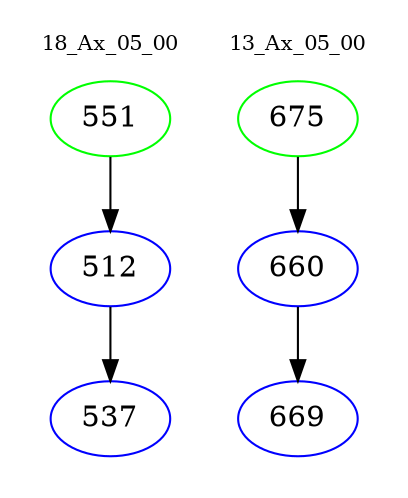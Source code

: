digraph{
subgraph cluster_0 {
color = white
label = "18_Ax_05_00";
fontsize=10;
T0_551 [label="551", color="green"]
T0_551 -> T0_512 [color="black"]
T0_512 [label="512", color="blue"]
T0_512 -> T0_537 [color="black"]
T0_537 [label="537", color="blue"]
}
subgraph cluster_1 {
color = white
label = "13_Ax_05_00";
fontsize=10;
T1_675 [label="675", color="green"]
T1_675 -> T1_660 [color="black"]
T1_660 [label="660", color="blue"]
T1_660 -> T1_669 [color="black"]
T1_669 [label="669", color="blue"]
}
}
